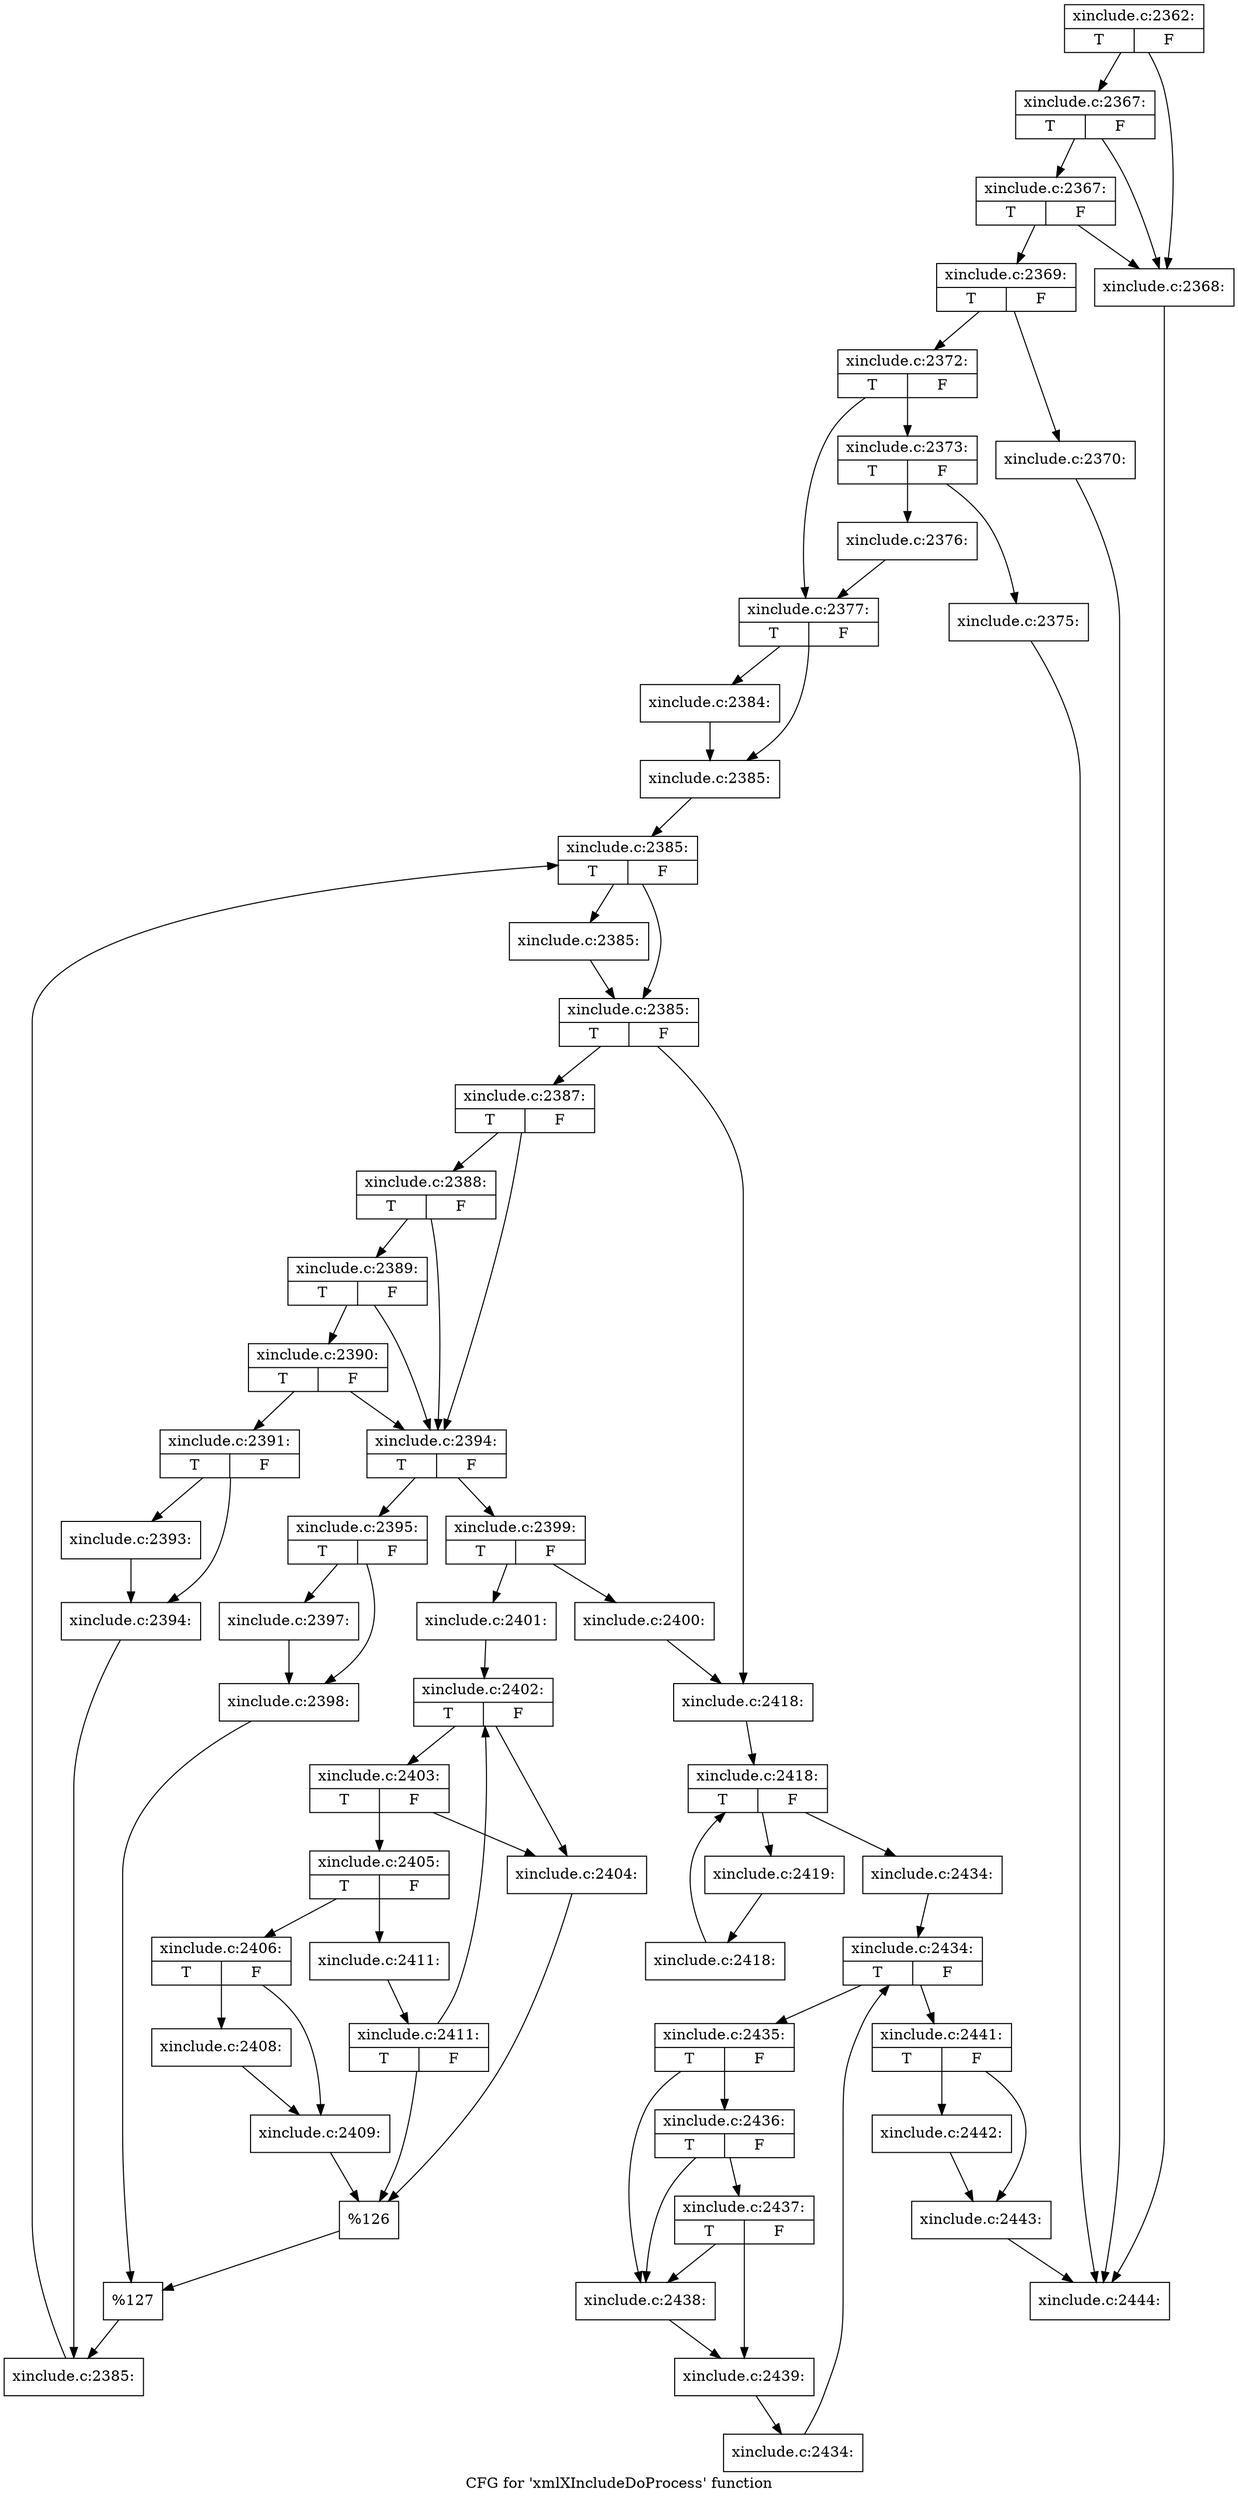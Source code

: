 digraph "CFG for 'xmlXIncludeDoProcess' function" {
	label="CFG for 'xmlXIncludeDoProcess' function";

	Node0x5497f90 [shape=record,label="{xinclude.c:2362:|{<s0>T|<s1>F}}"];
	Node0x5497f90 -> Node0x5499450;
	Node0x5497f90 -> Node0x5499570;
	Node0x5499570 [shape=record,label="{xinclude.c:2367:|{<s0>T|<s1>F}}"];
	Node0x5499570 -> Node0x5499450;
	Node0x5499570 -> Node0x54994f0;
	Node0x54994f0 [shape=record,label="{xinclude.c:2367:|{<s0>T|<s1>F}}"];
	Node0x54994f0 -> Node0x5499450;
	Node0x54994f0 -> Node0x54994a0;
	Node0x5499450 [shape=record,label="{xinclude.c:2368:}"];
	Node0x5499450 -> Node0x5494e80;
	Node0x54994a0 [shape=record,label="{xinclude.c:2369:|{<s0>T|<s1>F}}"];
	Node0x54994a0 -> Node0x5499fc0;
	Node0x54994a0 -> Node0x549a010;
	Node0x5499fc0 [shape=record,label="{xinclude.c:2370:}"];
	Node0x5499fc0 -> Node0x5494e80;
	Node0x549a010 [shape=record,label="{xinclude.c:2372:|{<s0>T|<s1>F}}"];
	Node0x549a010 -> Node0x549a4d0;
	Node0x549a010 -> Node0x549a520;
	Node0x549a4d0 [shape=record,label="{xinclude.c:2373:|{<s0>T|<s1>F}}"];
	Node0x549a4d0 -> Node0x53eb470;
	Node0x549a4d0 -> Node0x549b2a0;
	Node0x53eb470 [shape=record,label="{xinclude.c:2375:}"];
	Node0x53eb470 -> Node0x5494e80;
	Node0x549b2a0 [shape=record,label="{xinclude.c:2376:}"];
	Node0x549b2a0 -> Node0x549a520;
	Node0x549a520 [shape=record,label="{xinclude.c:2377:|{<s0>T|<s1>F}}"];
	Node0x549a520 -> Node0x549b5d0;
	Node0x549a520 -> Node0x549be90;
	Node0x549b5d0 [shape=record,label="{xinclude.c:2384:}"];
	Node0x549b5d0 -> Node0x549be90;
	Node0x549be90 [shape=record,label="{xinclude.c:2385:}"];
	Node0x549be90 -> Node0x5206a50;
	Node0x5206a50 [shape=record,label="{xinclude.c:2385:|{<s0>T|<s1>F}}"];
	Node0x5206a50 -> Node0x549ca30;
	Node0x5206a50 -> Node0x549c540;
	Node0x549ca30 [shape=record,label="{xinclude.c:2385:}"];
	Node0x549ca30 -> Node0x549c540;
	Node0x549c540 [shape=record,label="{xinclude.c:2385:|{<s0>T|<s1>F}}"];
	Node0x549c540 -> Node0x549d100;
	Node0x549c540 -> Node0x549c2d0;
	Node0x549d100 [shape=record,label="{xinclude.c:2387:|{<s0>T|<s1>F}}"];
	Node0x549d100 -> Node0x549d3a0;
	Node0x549d100 -> Node0x549d280;
	Node0x549d3a0 [shape=record,label="{xinclude.c:2388:|{<s0>T|<s1>F}}"];
	Node0x549d3a0 -> Node0x549d320;
	Node0x549d3a0 -> Node0x549d280;
	Node0x549d320 [shape=record,label="{xinclude.c:2389:|{<s0>T|<s1>F}}"];
	Node0x549d320 -> Node0x549d2d0;
	Node0x549d320 -> Node0x549d280;
	Node0x549d2d0 [shape=record,label="{xinclude.c:2390:|{<s0>T|<s1>F}}"];
	Node0x549d2d0 -> Node0x549d1e0;
	Node0x549d2d0 -> Node0x549d280;
	Node0x549d1e0 [shape=record,label="{xinclude.c:2391:|{<s0>T|<s1>F}}"];
	Node0x549d1e0 -> Node0x5466e40;
	Node0x549d1e0 -> Node0x5466e90;
	Node0x5466e40 [shape=record,label="{xinclude.c:2393:}"];
	Node0x5466e40 -> Node0x5466e90;
	Node0x5466e90 [shape=record,label="{xinclude.c:2394:}"];
	Node0x5466e90 -> Node0x549d230;
	Node0x549d280 [shape=record,label="{xinclude.c:2394:|{<s0>T|<s1>F}}"];
	Node0x549d280 -> Node0x54675f0;
	Node0x549d280 -> Node0x5467690;
	Node0x54675f0 [shape=record,label="{xinclude.c:2395:|{<s0>T|<s1>F}}"];
	Node0x54675f0 -> Node0x5467e00;
	Node0x54675f0 -> Node0x5467e50;
	Node0x5467e00 [shape=record,label="{xinclude.c:2397:}"];
	Node0x5467e00 -> Node0x5467e50;
	Node0x5467e50 [shape=record,label="{xinclude.c:2398:}"];
	Node0x5467e50 -> Node0x5467640;
	Node0x5467690 [shape=record,label="{xinclude.c:2399:|{<s0>T|<s1>F}}"];
	Node0x5467690 -> Node0x54a1be0;
	Node0x5467690 -> Node0x54a1c30;
	Node0x54a1be0 [shape=record,label="{xinclude.c:2400:}"];
	Node0x54a1be0 -> Node0x549c2d0;
	Node0x54a1c30 [shape=record,label="{xinclude.c:2401:}"];
	Node0x54a1c30 -> Node0x54a2070;
	Node0x54a2070 [shape=record,label="{xinclude.c:2402:|{<s0>T|<s1>F}}"];
	Node0x54a2070 -> Node0x54a25c0;
	Node0x54a2070 -> Node0x54a2660;
	Node0x54a2660 [shape=record,label="{xinclude.c:2403:|{<s0>T|<s1>F}}"];
	Node0x54a2660 -> Node0x54a25c0;
	Node0x54a2660 -> Node0x54a2610;
	Node0x54a25c0 [shape=record,label="{xinclude.c:2404:}"];
	Node0x54a25c0 -> Node0x54a1fd0;
	Node0x54a2610 [shape=record,label="{xinclude.c:2405:|{<s0>T|<s1>F}}"];
	Node0x54a2610 -> Node0x54a2d80;
	Node0x54a2610 -> Node0x54a2dd0;
	Node0x54a2d80 [shape=record,label="{xinclude.c:2406:|{<s0>T|<s1>F}}"];
	Node0x54a2d80 -> Node0x53f38f0;
	Node0x54a2d80 -> Node0x54a3590;
	Node0x53f38f0 [shape=record,label="{xinclude.c:2408:}"];
	Node0x53f38f0 -> Node0x54a3590;
	Node0x54a3590 [shape=record,label="{xinclude.c:2409:}"];
	Node0x54a3590 -> Node0x54a1fd0;
	Node0x54a2dd0 [shape=record,label="{xinclude.c:2411:}"];
	Node0x54a2dd0 -> Node0x54a2020;
	Node0x54a2020 [shape=record,label="{xinclude.c:2411:|{<s0>T|<s1>F}}"];
	Node0x54a2020 -> Node0x54a2070;
	Node0x54a2020 -> Node0x54a1fd0;
	Node0x54a1fd0 [shape=record,label="{%126}"];
	Node0x54a1fd0 -> Node0x5467640;
	Node0x5467640 [shape=record,label="{%127}"];
	Node0x5467640 -> Node0x549d230;
	Node0x549d230 [shape=record,label="{xinclude.c:2385:}"];
	Node0x549d230 -> Node0x5206a50;
	Node0x549c2d0 [shape=record,label="{xinclude.c:2418:}"];
	Node0x549c2d0 -> Node0x54a43e0;
	Node0x54a43e0 [shape=record,label="{xinclude.c:2418:|{<s0>T|<s1>F}}"];
	Node0x54a43e0 -> Node0x54a46c0;
	Node0x54a43e0 -> Node0x54a41e0;
	Node0x54a46c0 [shape=record,label="{xinclude.c:2419:}"];
	Node0x54a46c0 -> Node0x54a4630;
	Node0x54a4630 [shape=record,label="{xinclude.c:2418:}"];
	Node0x54a4630 -> Node0x54a43e0;
	Node0x54a41e0 [shape=record,label="{xinclude.c:2434:}"];
	Node0x54a41e0 -> Node0x54a5b50;
	Node0x54a5b50 [shape=record,label="{xinclude.c:2434:|{<s0>T|<s1>F}}"];
	Node0x54a5b50 -> Node0x54a5d50;
	Node0x54a5b50 -> Node0x54a5330;
	Node0x54a5d50 [shape=record,label="{xinclude.c:2435:|{<s0>T|<s1>F}}"];
	Node0x54a5d50 -> Node0x54a6110;
	Node0x54a5d50 -> Node0x54a6230;
	Node0x54a6230 [shape=record,label="{xinclude.c:2436:|{<s0>T|<s1>F}}"];
	Node0x54a6230 -> Node0x54a6110;
	Node0x54a6230 -> Node0x54a61b0;
	Node0x54a61b0 [shape=record,label="{xinclude.c:2437:|{<s0>T|<s1>F}}"];
	Node0x54a61b0 -> Node0x54a6110;
	Node0x54a61b0 -> Node0x54a6160;
	Node0x54a6110 [shape=record,label="{xinclude.c:2438:}"];
	Node0x54a6110 -> Node0x54a6160;
	Node0x54a6160 [shape=record,label="{xinclude.c:2439:}"];
	Node0x54a6160 -> Node0x54a5d00;
	Node0x54a5d00 [shape=record,label="{xinclude.c:2434:}"];
	Node0x54a5d00 -> Node0x54a5b50;
	Node0x54a5330 [shape=record,label="{xinclude.c:2441:|{<s0>T|<s1>F}}"];
	Node0x54a5330 -> Node0x54a78b0;
	Node0x54a5330 -> Node0x54a7f00;
	Node0x54a78b0 [shape=record,label="{xinclude.c:2442:}"];
	Node0x54a78b0 -> Node0x54a7f00;
	Node0x54a7f00 [shape=record,label="{xinclude.c:2443:}"];
	Node0x54a7f00 -> Node0x5494e80;
	Node0x5494e80 [shape=record,label="{xinclude.c:2444:}"];
}

